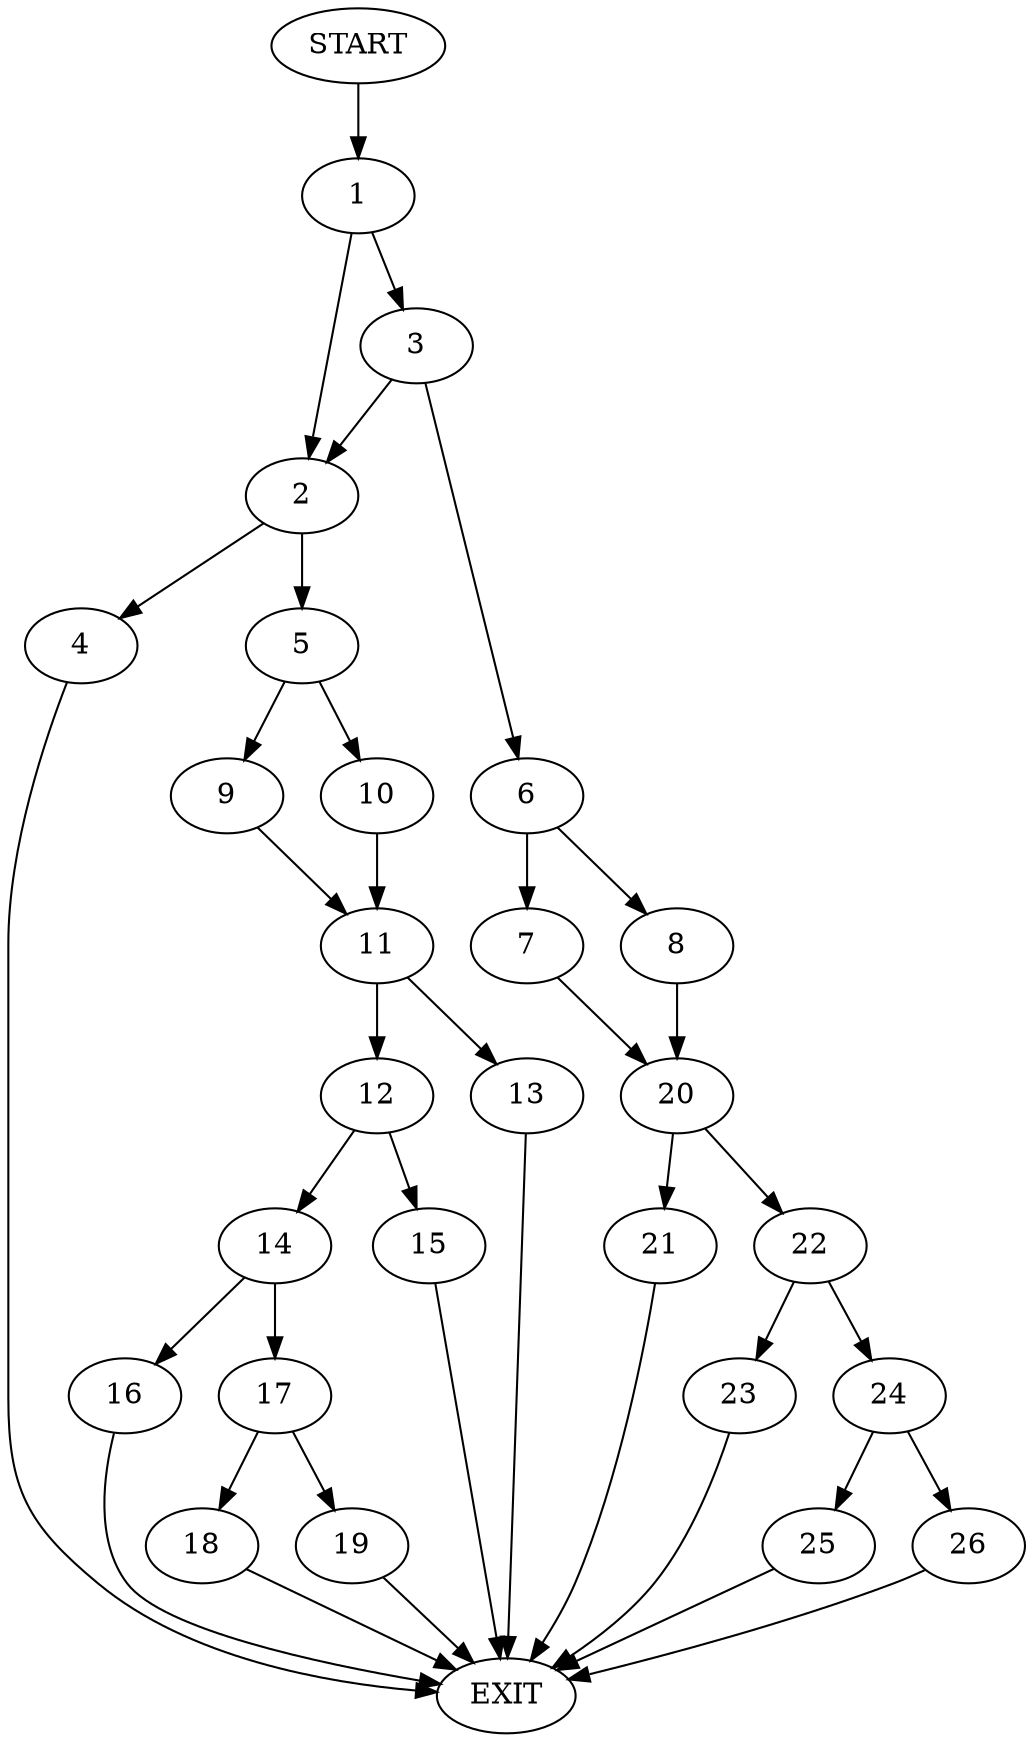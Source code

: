 digraph {
0 [label="START"]
27 [label="EXIT"]
0 -> 1
1 -> 2
1 -> 3
2 -> 4
2 -> 5
3 -> 6
3 -> 2
6 -> 7
6 -> 8
4 -> 27
5 -> 9
5 -> 10
9 -> 11
10 -> 11
11 -> 12
11 -> 13
13 -> 27
12 -> 14
12 -> 15
14 -> 16
14 -> 17
15 -> 27
17 -> 18
17 -> 19
16 -> 27
19 -> 27
18 -> 27
7 -> 20
8 -> 20
20 -> 21
20 -> 22
21 -> 27
22 -> 23
22 -> 24
24 -> 25
24 -> 26
23 -> 27
25 -> 27
26 -> 27
}
